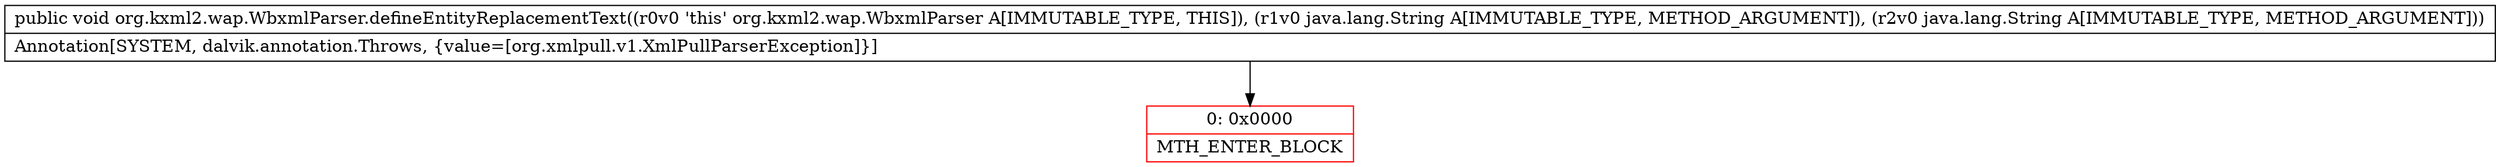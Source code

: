 digraph "CFG fororg.kxml2.wap.WbxmlParser.defineEntityReplacementText(Ljava\/lang\/String;Ljava\/lang\/String;)V" {
subgraph cluster_Region_1530158068 {
label = "R(0)";
node [shape=record,color=blue];
}
Node_0 [shape=record,color=red,label="{0\:\ 0x0000|MTH_ENTER_BLOCK\l}"];
MethodNode[shape=record,label="{public void org.kxml2.wap.WbxmlParser.defineEntityReplacementText((r0v0 'this' org.kxml2.wap.WbxmlParser A[IMMUTABLE_TYPE, THIS]), (r1v0 java.lang.String A[IMMUTABLE_TYPE, METHOD_ARGUMENT]), (r2v0 java.lang.String A[IMMUTABLE_TYPE, METHOD_ARGUMENT]))  | Annotation[SYSTEM, dalvik.annotation.Throws, \{value=[org.xmlpull.v1.XmlPullParserException]\}]\l}"];
MethodNode -> Node_0;
}


